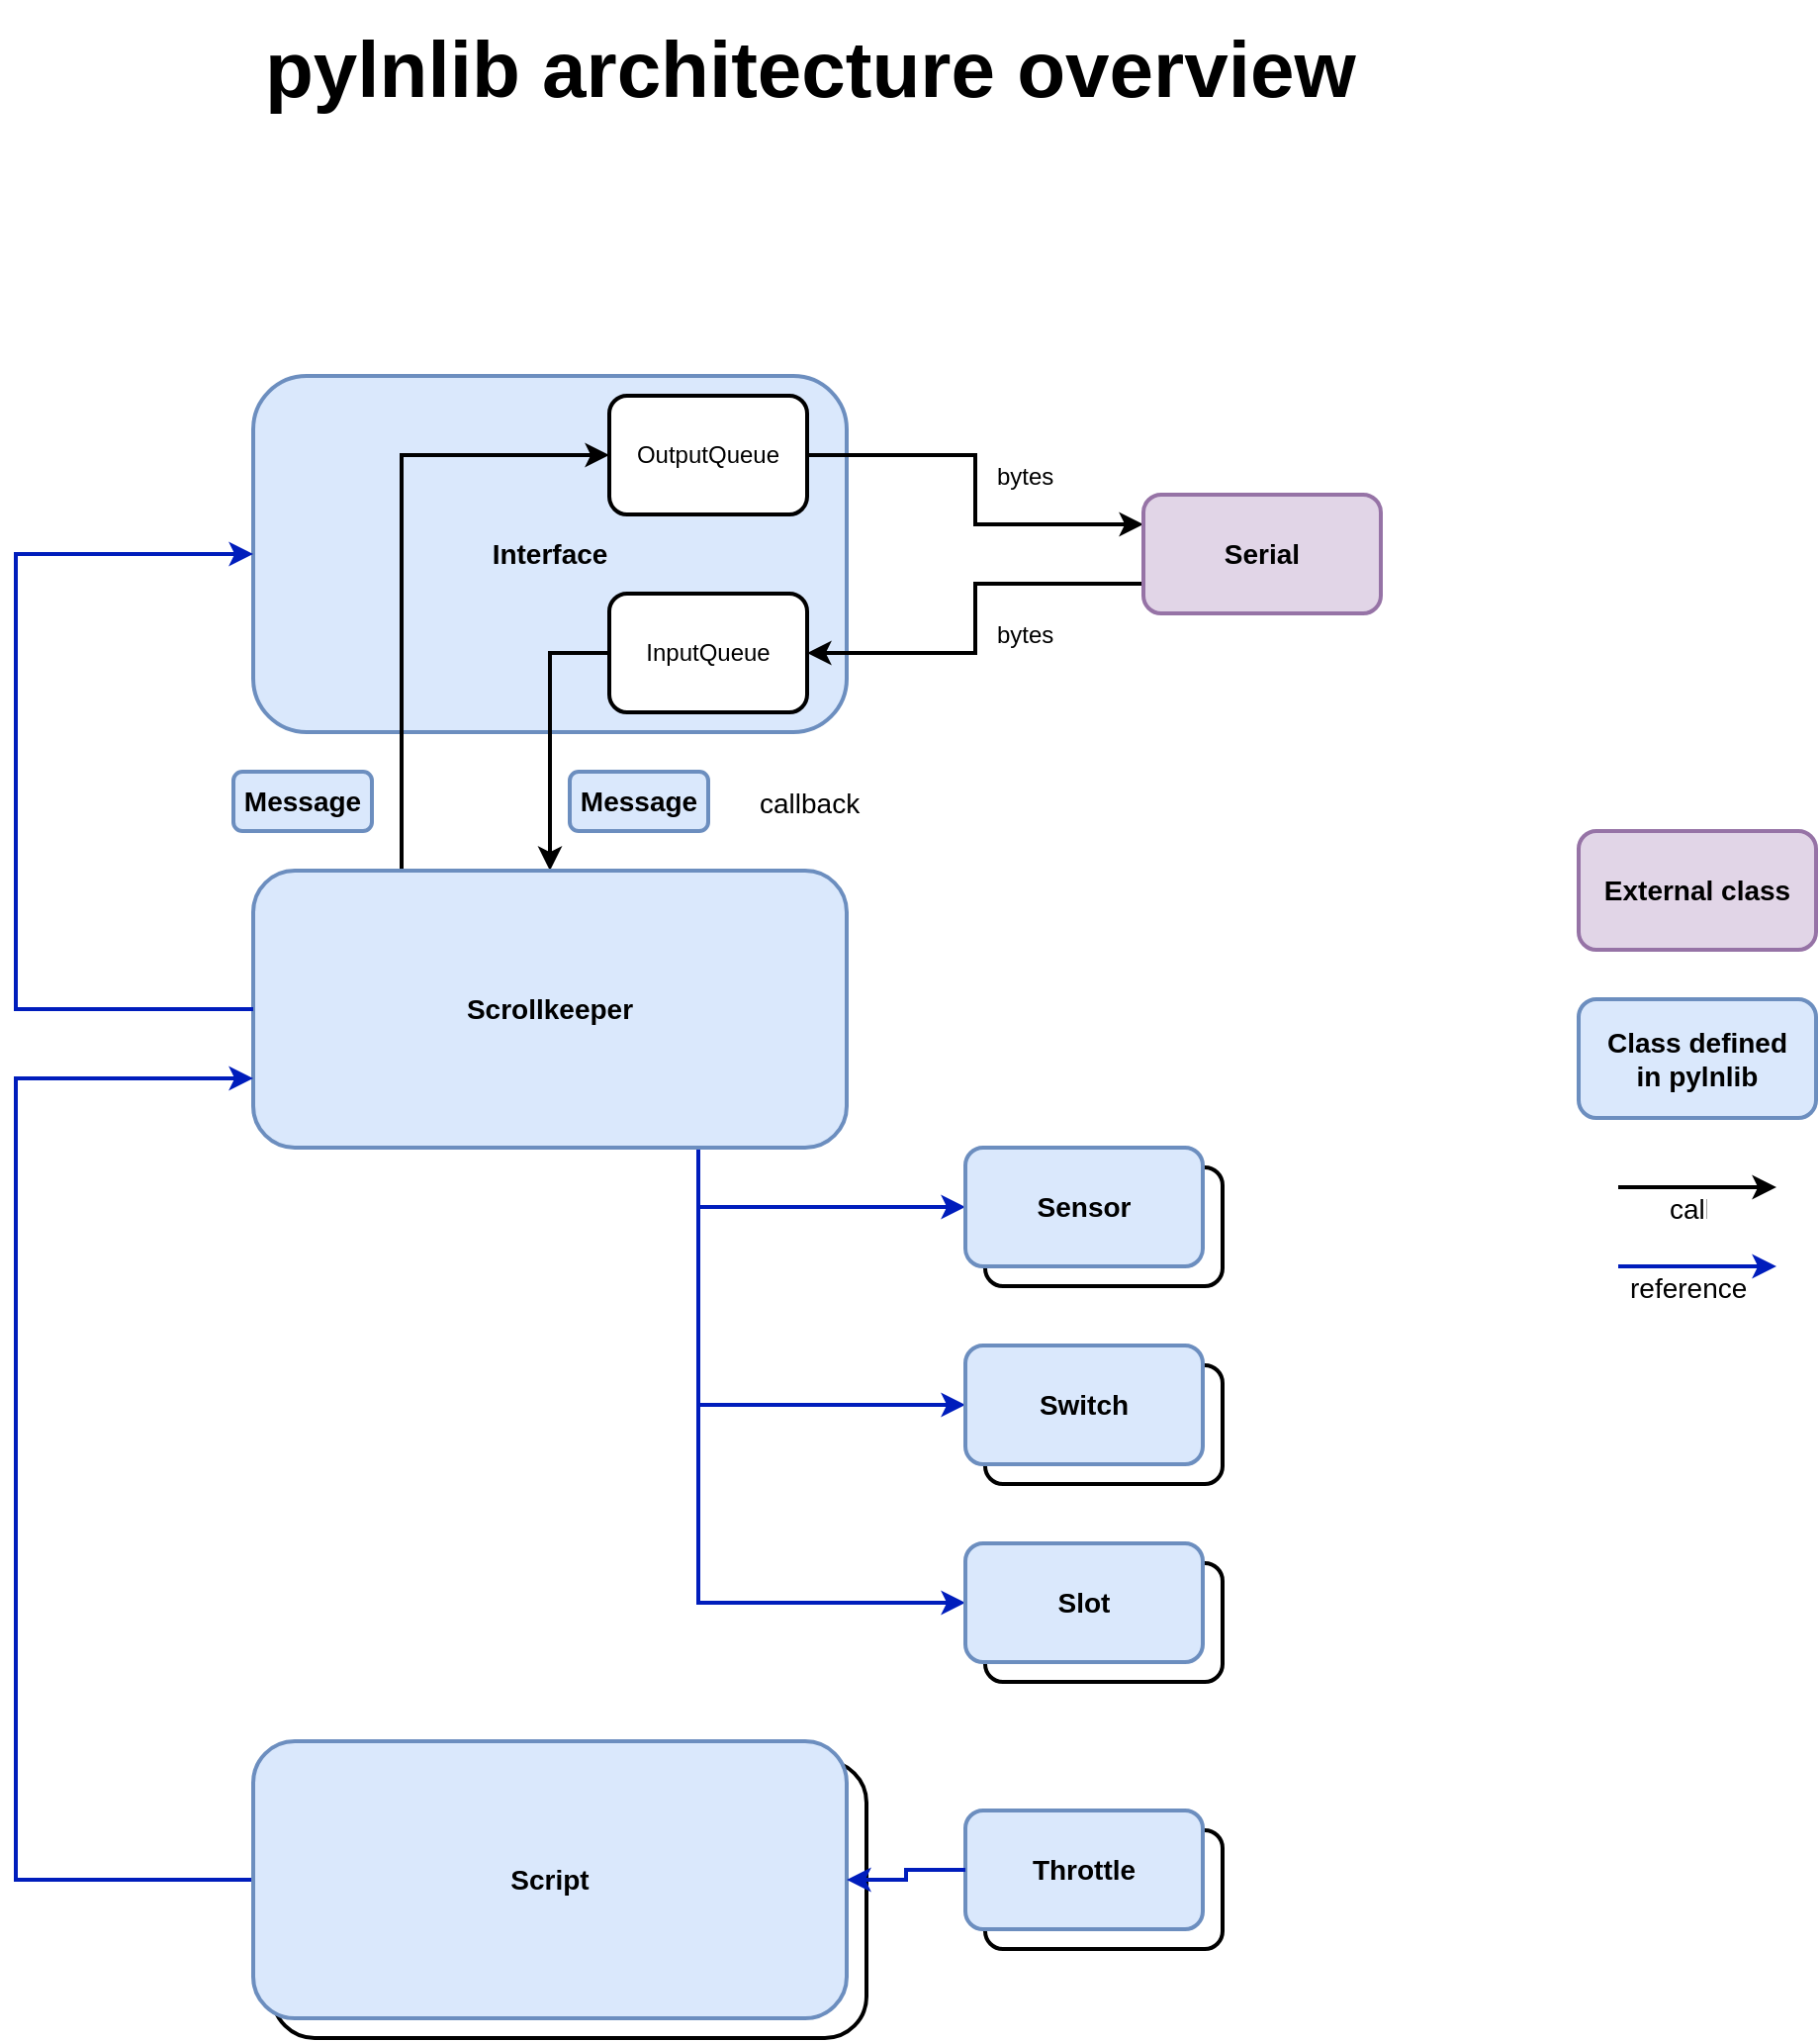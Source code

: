 <mxfile version="19.0.3" type="device"><diagram id="-r5AXkxUJ3txx6e4Q7Yr" name="Page-1"><mxGraphModel dx="1833" dy="1176" grid="1" gridSize="10" guides="1" tooltips="1" connect="1" arrows="1" fold="1" page="1" pageScale="1" pageWidth="1654" pageHeight="1169" math="0" shadow="0"><root><mxCell id="0"/><mxCell id="1" parent="0"/><mxCell id="pxeuhmDuLlSzHk5Xl4Ck-1" value="Interface" style="rounded=1;whiteSpace=wrap;html=1;fontStyle=1;fontSize=14;strokeWidth=2;fillColor=#dae8fc;strokeColor=#6c8ebf;" parent="1" vertex="1"><mxGeometry x="240" y="270" width="300" height="180" as="geometry"/></mxCell><mxCell id="pxeuhmDuLlSzHk5Xl4Ck-6" style="edgeStyle=orthogonalEdgeStyle;rounded=0;orthogonalLoop=1;jettySize=auto;html=1;exitX=1;exitY=0.5;exitDx=0;exitDy=0;entryX=0;entryY=0.25;entryDx=0;entryDy=0;strokeWidth=2;" parent="1" source="pxeuhmDuLlSzHk5Xl4Ck-2" target="pxeuhmDuLlSzHk5Xl4Ck-4" edge="1"><mxGeometry relative="1" as="geometry"/></mxCell><mxCell id="pxeuhmDuLlSzHk5Xl4Ck-2" value="OutputQueue" style="rounded=1;whiteSpace=wrap;html=1;strokeWidth=2;" parent="1" vertex="1"><mxGeometry x="420" y="280" width="100" height="60" as="geometry"/></mxCell><mxCell id="pxeuhmDuLlSzHk5Xl4Ck-9" style="edgeStyle=orthogonalEdgeStyle;rounded=0;orthogonalLoop=1;jettySize=auto;html=1;exitX=0;exitY=0.5;exitDx=0;exitDy=0;strokeWidth=2;" parent="1" source="pxeuhmDuLlSzHk5Xl4Ck-3" target="pxeuhmDuLlSzHk5Xl4Ck-7" edge="1"><mxGeometry relative="1" as="geometry"><Array as="points"><mxPoint x="390" y="410"/></Array></mxGeometry></mxCell><mxCell id="pxeuhmDuLlSzHk5Xl4Ck-3" value="InputQueue" style="rounded=1;whiteSpace=wrap;html=1;strokeWidth=2;" parent="1" vertex="1"><mxGeometry x="420" y="380" width="100" height="60" as="geometry"/></mxCell><mxCell id="pxeuhmDuLlSzHk5Xl4Ck-5" style="edgeStyle=orthogonalEdgeStyle;rounded=0;orthogonalLoop=1;jettySize=auto;html=1;exitX=0;exitY=0.75;exitDx=0;exitDy=0;strokeWidth=2;" parent="1" source="pxeuhmDuLlSzHk5Xl4Ck-4" target="pxeuhmDuLlSzHk5Xl4Ck-3" edge="1"><mxGeometry relative="1" as="geometry"/></mxCell><mxCell id="pxeuhmDuLlSzHk5Xl4Ck-4" value="Serial" style="rounded=1;whiteSpace=wrap;html=1;fontStyle=1;fontSize=14;strokeWidth=2;fillColor=#e1d5e7;strokeColor=#9673a6;" parent="1" vertex="1"><mxGeometry x="690" y="330" width="120" height="60" as="geometry"/></mxCell><mxCell id="pxeuhmDuLlSzHk5Xl4Ck-12" style="edgeStyle=orthogonalEdgeStyle;rounded=0;orthogonalLoop=1;jettySize=auto;html=1;exitX=0.25;exitY=0;exitDx=0;exitDy=0;entryX=0;entryY=0.5;entryDx=0;entryDy=0;strokeWidth=2;" parent="1" source="pxeuhmDuLlSzHk5Xl4Ck-7" target="pxeuhmDuLlSzHk5Xl4Ck-2" edge="1"><mxGeometry relative="1" as="geometry"/></mxCell><mxCell id="pxeuhmDuLlSzHk5Xl4Ck-22" style="edgeStyle=orthogonalEdgeStyle;rounded=0;orthogonalLoop=1;jettySize=auto;html=1;exitX=0.75;exitY=1;exitDx=0;exitDy=0;strokeWidth=2;fillColor=#0050ef;strokeColor=#001DBC;" parent="1" source="pxeuhmDuLlSzHk5Xl4Ck-7" target="pxeuhmDuLlSzHk5Xl4Ck-13" edge="1"><mxGeometry relative="1" as="geometry"/></mxCell><mxCell id="pxeuhmDuLlSzHk5Xl4Ck-23" style="edgeStyle=orthogonalEdgeStyle;rounded=0;orthogonalLoop=1;jettySize=auto;html=1;exitX=0.75;exitY=1;exitDx=0;exitDy=0;entryX=0;entryY=0.5;entryDx=0;entryDy=0;strokeWidth=2;fillColor=#0050ef;strokeColor=#001DBC;" parent="1" source="pxeuhmDuLlSzHk5Xl4Ck-7" target="pxeuhmDuLlSzHk5Xl4Ck-15" edge="1"><mxGeometry relative="1" as="geometry"/></mxCell><mxCell id="pxeuhmDuLlSzHk5Xl4Ck-24" style="edgeStyle=orthogonalEdgeStyle;rounded=0;orthogonalLoop=1;jettySize=auto;html=1;exitX=0.75;exitY=1;exitDx=0;exitDy=0;entryX=0;entryY=0.5;entryDx=0;entryDy=0;strokeWidth=2;fillColor=#0050ef;strokeColor=#001DBC;" parent="1" source="pxeuhmDuLlSzHk5Xl4Ck-7" target="pxeuhmDuLlSzHk5Xl4Ck-17" edge="1"><mxGeometry relative="1" as="geometry"/></mxCell><mxCell id="pxeuhmDuLlSzHk5Xl4Ck-7" value="Scrollkeeper" style="rounded=1;whiteSpace=wrap;html=1;fontStyle=1;fontSize=14;strokeWidth=2;fillColor=#dae8fc;strokeColor=#6c8ebf;" parent="1" vertex="1"><mxGeometry x="240" y="520" width="300" height="140" as="geometry"/></mxCell><mxCell id="pxeuhmDuLlSzHk5Xl4Ck-25" value="bytes" style="text;strokeColor=none;fillColor=none;align=left;verticalAlign=middle;spacingLeft=4;spacingRight=4;overflow=hidden;points=[[0,0.5],[1,0.5]];portConstraint=eastwest;rotatable=0;strokeWidth=2;" parent="1" vertex="1"><mxGeometry x="610" y="310" width="40" height="20" as="geometry"/></mxCell><mxCell id="pxeuhmDuLlSzHk5Xl4Ck-26" value="bytes" style="text;strokeColor=none;fillColor=none;align=left;verticalAlign=middle;spacingLeft=4;spacingRight=4;overflow=hidden;points=[[0,0.5],[1,0.5]];portConstraint=eastwest;rotatable=0;strokeWidth=2;" parent="1" vertex="1"><mxGeometry x="610" y="390" width="40" height="20" as="geometry"/></mxCell><mxCell id="pxeuhmDuLlSzHk5Xl4Ck-30" value="Message" style="rounded=1;whiteSpace=wrap;html=1;fontStyle=1;fontSize=14;strokeWidth=2;fillColor=#dae8fc;strokeColor=#6c8ebf;" parent="1" vertex="1"><mxGeometry x="400" y="470" width="70" height="30" as="geometry"/></mxCell><mxCell id="pxeuhmDuLlSzHk5Xl4Ck-31" value="Message" style="rounded=1;whiteSpace=wrap;html=1;fontStyle=1;fontSize=14;strokeWidth=2;fillColor=#dae8fc;strokeColor=#6c8ebf;" parent="1" vertex="1"><mxGeometry x="230" y="470" width="70" height="30" as="geometry"/></mxCell><mxCell id="pxeuhmDuLlSzHk5Xl4Ck-35" value="callback" style="text;strokeColor=none;fillColor=none;align=left;verticalAlign=middle;spacingLeft=4;spacingRight=4;overflow=hidden;points=[[0,0.5],[1,0.5]];portConstraint=eastwest;rotatable=0;fontSize=14;strokeWidth=2;" parent="1" vertex="1"><mxGeometry x="490" y="470" width="80" height="30" as="geometry"/></mxCell><mxCell id="pxeuhmDuLlSzHk5Xl4Ck-37" style="edgeStyle=orthogonalEdgeStyle;rounded=0;orthogonalLoop=1;jettySize=auto;html=1;entryX=0;entryY=0.75;entryDx=0;entryDy=0;fontSize=14;strokeWidth=2;fillColor=#0050ef;strokeColor=#001DBC;exitX=0;exitY=0.5;exitDx=0;exitDy=0;" parent="1" source="pxeuhmDuLlSzHk5Xl4Ck-36" target="pxeuhmDuLlSzHk5Xl4Ck-7" edge="1"><mxGeometry relative="1" as="geometry"><Array as="points"><mxPoint x="120" y="1030"/><mxPoint x="120" y="625"/></Array></mxGeometry></mxCell><mxCell id="pxeuhmDuLlSzHk5Xl4Ck-14" value="Sensor" style="rounded=1;whiteSpace=wrap;html=1;container=0;strokeWidth=2;" parent="1" vertex="1"><mxGeometry x="610" y="670" width="120" height="60" as="geometry"/></mxCell><mxCell id="pxeuhmDuLlSzHk5Xl4Ck-13" value="&lt;font style=&quot;font-size: 14px;&quot;&gt;Sensor&lt;/font&gt;" style="rounded=1;whiteSpace=wrap;html=1;container=0;fontStyle=1;fontSize=14;strokeWidth=2;fillColor=#dae8fc;strokeColor=#6c8ebf;" parent="1" vertex="1"><mxGeometry x="600" y="660" width="120" height="60" as="geometry"/></mxCell><mxCell id="pxeuhmDuLlSzHk5Xl4Ck-16" value="Switch" style="rounded=1;whiteSpace=wrap;html=1;container=0;strokeWidth=2;" parent="1" vertex="1"><mxGeometry x="610" y="770" width="120" height="60" as="geometry"/></mxCell><mxCell id="pxeuhmDuLlSzHk5Xl4Ck-15" value="Switch" style="rounded=1;whiteSpace=wrap;html=1;container=0;fontStyle=1;fontSize=14;strokeWidth=2;fillColor=#dae8fc;strokeColor=#6c8ebf;" parent="1" vertex="1"><mxGeometry x="600" y="760" width="120" height="60" as="geometry"/></mxCell><mxCell id="pxeuhmDuLlSzHk5Xl4Ck-18" value="Slot" style="rounded=1;whiteSpace=wrap;html=1;container=0;strokeWidth=2;" parent="1" vertex="1"><mxGeometry x="610" y="870" width="120" height="60" as="geometry"/></mxCell><mxCell id="pxeuhmDuLlSzHk5Xl4Ck-17" value="Slot" style="rounded=1;whiteSpace=wrap;html=1;container=0;fontStyle=1;fontSize=14;strokeWidth=2;fillColor=#dae8fc;strokeColor=#6c8ebf;" parent="1" vertex="1"><mxGeometry x="600" y="860" width="120" height="60" as="geometry"/></mxCell><mxCell id="pxeuhmDuLlSzHk5Xl4Ck-38" value="Script" style="rounded=1;whiteSpace=wrap;html=1;fontStyle=1;fontSize=14;strokeWidth=2;" parent="1" vertex="1"><mxGeometry x="250" y="970" width="300" height="140" as="geometry"/></mxCell><mxCell id="pxeuhmDuLlSzHk5Xl4Ck-36" value="Script" style="rounded=1;whiteSpace=wrap;html=1;fontStyle=1;fontSize=14;strokeWidth=2;fillColor=#dae8fc;strokeColor=#6c8ebf;" parent="1" vertex="1"><mxGeometry x="240" y="960" width="300" height="140" as="geometry"/></mxCell><mxCell id="pxeuhmDuLlSzHk5Xl4Ck-40" value="External class" style="rounded=1;whiteSpace=wrap;html=1;fontStyle=1;fontSize=14;strokeWidth=2;fillColor=#e1d5e7;strokeColor=#9673a6;" parent="1" vertex="1"><mxGeometry x="910" y="500" width="120" height="60" as="geometry"/></mxCell><mxCell id="pxeuhmDuLlSzHk5Xl4Ck-41" value="&lt;font style=&quot;font-size: 14px;&quot;&gt;Class defined&lt;br&gt;in pylnlib&lt;br&gt;&lt;/font&gt;" style="rounded=1;whiteSpace=wrap;html=1;container=0;fontStyle=1;fontSize=14;strokeWidth=2;fillColor=#dae8fc;strokeColor=#6c8ebf;" parent="1" vertex="1"><mxGeometry x="910" y="585" width="120" height="60" as="geometry"/></mxCell><mxCell id="pxeuhmDuLlSzHk5Xl4Ck-42" value="" style="endArrow=classic;html=1;rounded=0;fontSize=14;strokeWidth=2;endFill=1;" parent="1" edge="1"><mxGeometry width="50" height="50" relative="1" as="geometry"><mxPoint x="930" y="680" as="sourcePoint"/><mxPoint x="1010" y="680" as="targetPoint"/></mxGeometry></mxCell><mxCell id="pxeuhmDuLlSzHk5Xl4Ck-43" value="call" style="text;strokeColor=none;fillColor=none;align=left;verticalAlign=middle;spacingLeft=4;spacingRight=4;overflow=hidden;points=[[0,0.5],[1,0.5]];portConstraint=eastwest;rotatable=0;fontSize=14;" parent="1" vertex="1"><mxGeometry x="950" y="680" width="30" height="20" as="geometry"/></mxCell><mxCell id="pxeuhmDuLlSzHk5Xl4Ck-44" value="" style="endArrow=classic;html=1;rounded=0;fontSize=14;strokeWidth=2;fillColor=#0050ef;strokeColor=#001DBC;endFill=1;" parent="1" edge="1"><mxGeometry width="50" height="50" relative="1" as="geometry"><mxPoint x="930" y="720" as="sourcePoint"/><mxPoint x="1010" y="720" as="targetPoint"/></mxGeometry></mxCell><mxCell id="pxeuhmDuLlSzHk5Xl4Ck-45" value="reference" style="text;strokeColor=none;fillColor=none;align=left;verticalAlign=middle;spacingLeft=4;spacingRight=4;overflow=hidden;points=[[0,0.5],[1,0.5]];portConstraint=eastwest;rotatable=0;fontSize=14;" parent="1" vertex="1"><mxGeometry x="930" y="720" width="70" height="20" as="geometry"/></mxCell><mxCell id="pxeuhmDuLlSzHk5Xl4Ck-46" value="pylnlib architecture overview" style="text;strokeColor=none;fillColor=none;align=left;verticalAlign=middle;spacingLeft=4;spacingRight=4;overflow=hidden;points=[[0,0.5],[1,0.5]];portConstraint=eastwest;rotatable=0;fontSize=40;fontStyle=1" parent="1" vertex="1"><mxGeometry x="240" y="80" width="570" height="60" as="geometry"/></mxCell><mxCell id="pxeuhmDuLlSzHk5Xl4Ck-47" style="edgeStyle=orthogonalEdgeStyle;rounded=0;orthogonalLoop=1;jettySize=auto;html=1;exitX=0;exitY=0.5;exitDx=0;exitDy=0;fontSize=14;strokeWidth=2;fillColor=#0050ef;strokeColor=#001DBC;entryX=0;entryY=0.5;entryDx=0;entryDy=0;" parent="1" source="pxeuhmDuLlSzHk5Xl4Ck-7" target="pxeuhmDuLlSzHk5Xl4Ck-1" edge="1"><mxGeometry relative="1" as="geometry"><mxPoint x="130" y="630" as="sourcePoint"/><mxPoint x="140" y="340" as="targetPoint"/><Array as="points"><mxPoint x="120" y="590"/><mxPoint x="120" y="360"/></Array></mxGeometry></mxCell><mxCell id="krpTUIEGj_FdKoCbwPKr-1" value="Script" style="rounded=1;whiteSpace=wrap;html=1;fontStyle=1;fontSize=14;strokeWidth=2;" vertex="1" parent="1"><mxGeometry x="610" y="1005" width="120" height="60" as="geometry"/></mxCell><mxCell id="krpTUIEGj_FdKoCbwPKr-2" value="Throttle" style="rounded=1;whiteSpace=wrap;html=1;fontStyle=1;fontSize=14;strokeWidth=2;fillColor=#dae8fc;strokeColor=#6c8ebf;" vertex="1" parent="1"><mxGeometry x="600" y="995" width="120" height="60" as="geometry"/></mxCell><mxCell id="krpTUIEGj_FdKoCbwPKr-4" style="edgeStyle=orthogonalEdgeStyle;rounded=0;orthogonalLoop=1;jettySize=auto;html=1;exitX=0;exitY=0.5;exitDx=0;exitDy=0;entryX=1;entryY=0.5;entryDx=0;entryDy=0;strokeWidth=2;fillColor=#0050ef;strokeColor=#001DBC;" edge="1" parent="1" source="krpTUIEGj_FdKoCbwPKr-2" target="pxeuhmDuLlSzHk5Xl4Ck-36"><mxGeometry relative="1" as="geometry"><mxPoint x="475" y="670" as="sourcePoint"/><mxPoint x="610" y="900" as="targetPoint"/></mxGeometry></mxCell></root></mxGraphModel></diagram></mxfile>